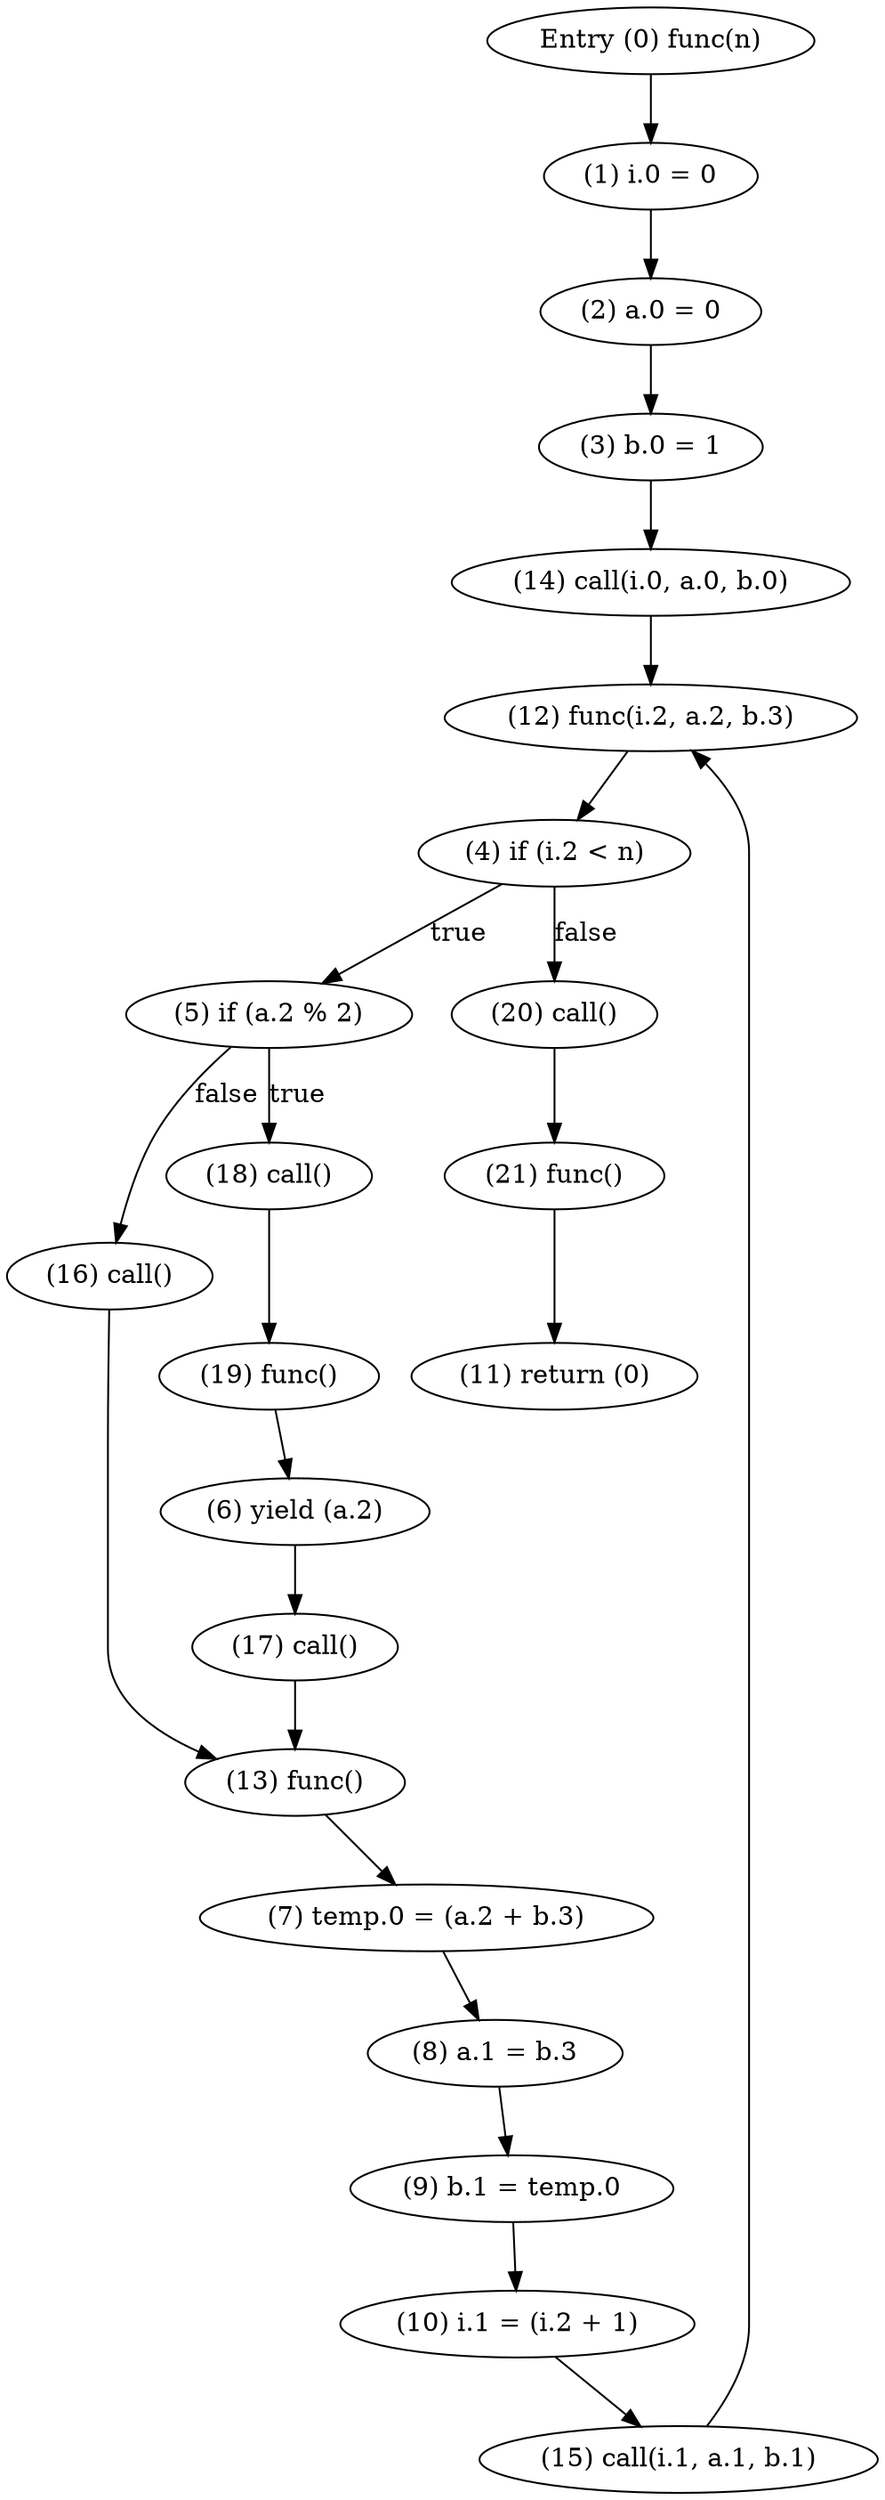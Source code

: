 digraph {
    0 [ label = "Entry (0) func(n)" ]
    1 [ label = "(1) i.0 = 0" ]
    2 [ label = "(2) a.0 = 0" ]
    3 [ label = "(3) b.0 = 1" ]
    4 [ label = "(4) if (i.2 < n)" ]
    5 [ label = "(5) if (a.2 % 2)" ]
    6 [ label = "(6) yield (a.2)" ]
    7 [ label = "(7) temp.0 = (a.2 + b.3)" ]
    8 [ label = "(8) a.1 = b.3" ]
    9 [ label = "(9) b.1 = temp.0" ]
    10 [ label = "(10) i.1 = (i.2 + 1)" ]
    11 [ label = "(11) return (0)" ]
    12 [ label = "(12) func(i.2, a.2, b.3)" ]
    13 [ label = "(13) func()" ]
    14 [ label = "(14) call(i.0, a.0, b.0)" ]
    15 [ label = "(15) call(i.1, a.1, b.1)" ]
    16 [ label = "(16) call()" ]
    17 [ label = "(17) call()" ]
    18 [ label = "(18) call()" ]
    19 [ label = "(19) func()" ]
    20 [ label = "(20) call()" ]
    21 [ label = "(21) func()" ]
    0 -> 1 [ label = "" ]
    1 -> 2 [ label = "" ]
    2 -> 3 [ label = "" ]
    3 -> 14 [ label = "" ]
    4 -> 20 [ label = "false" ]
    4 -> 5 [ label = "true" ]
    5 -> 18 [ label = "true" ]
    5 -> 16 [ label = "false" ]
    6 -> 17 [ label = "" ]
    7 -> 8 [ label = "" ]
    8 -> 9 [ label = "" ]
    9 -> 10 [ label = "" ]
    10 -> 15 [ label = "" ]
    12 -> 4 [ label = "" ]
    13 -> 7 [ label = "" ]
    14 -> 12 [ label = "" ]
    15 -> 12 [ label = "" ]
    16 -> 13 [ label = "" ]
    17 -> 13 [ label = "" ]
    18 -> 19 [ label = "" ]
    19 -> 6 [ label = "" ]
    20 -> 21 [ label = "" ]
    21 -> 11 [ label = "" ]
}
